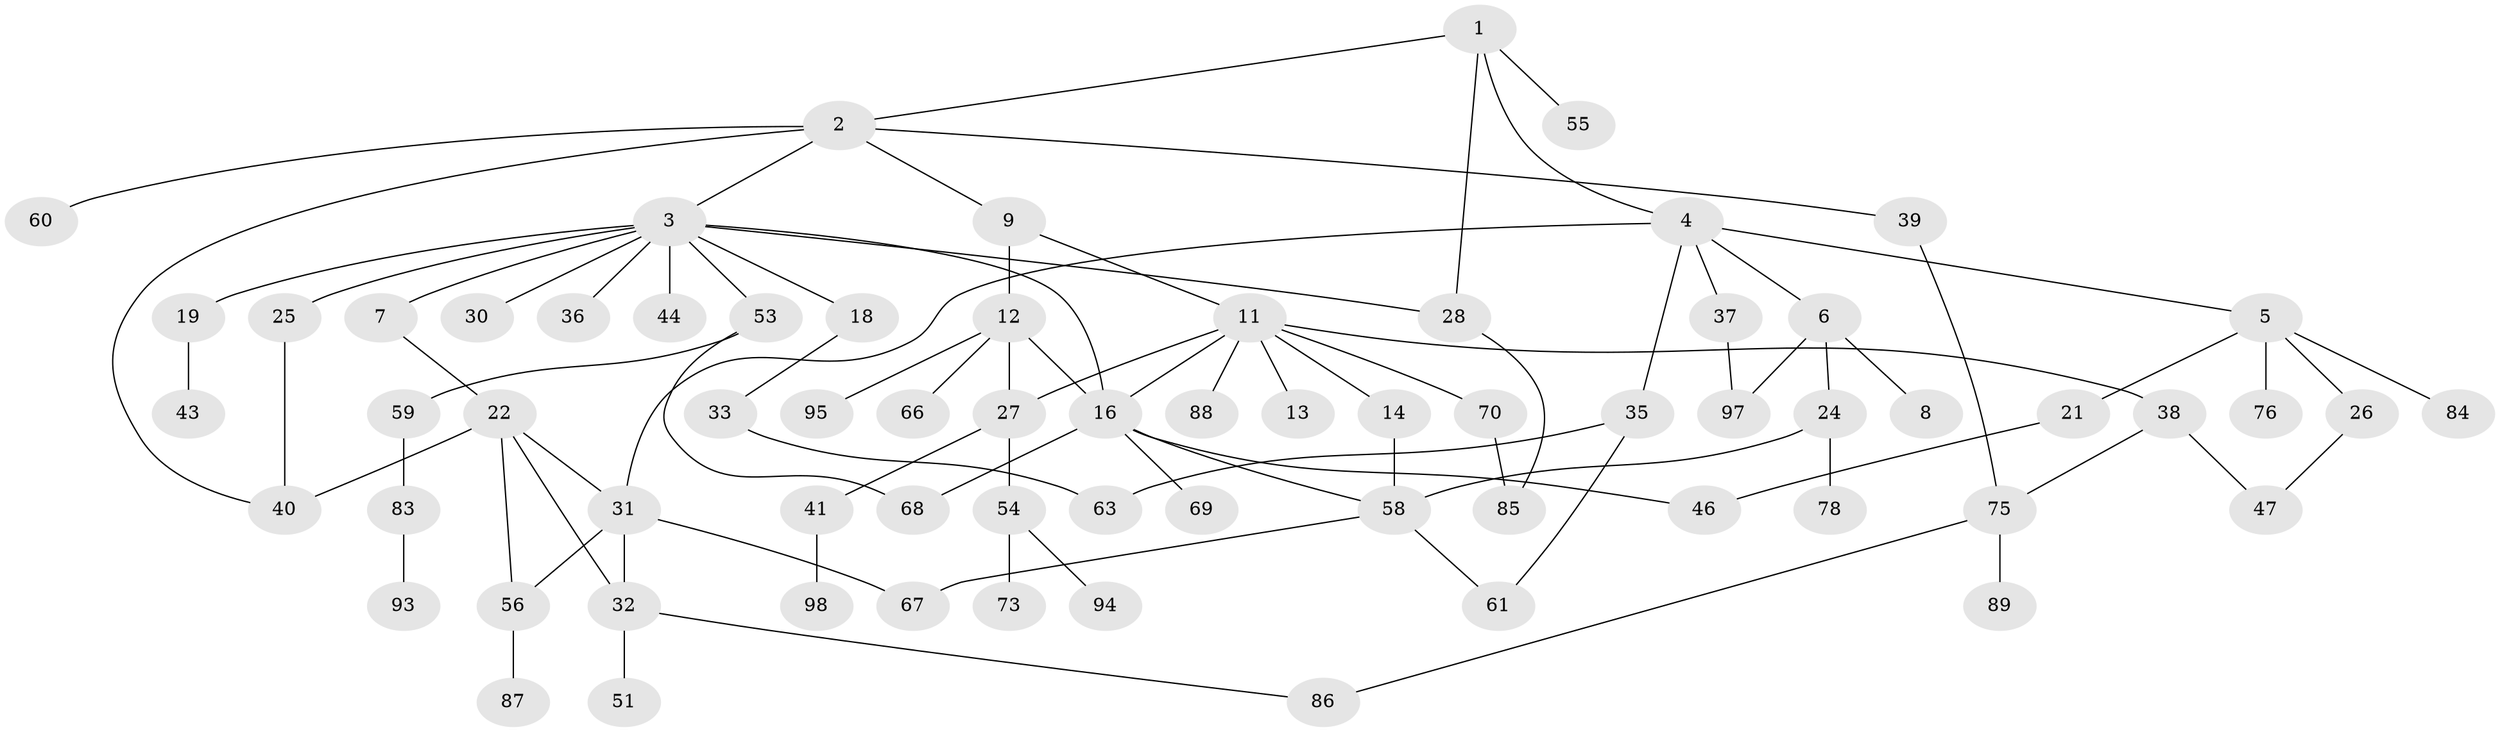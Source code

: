 // Generated by graph-tools (version 1.1) at 2025/23/03/03/25 07:23:35]
// undirected, 69 vertices, 89 edges
graph export_dot {
graph [start="1"]
  node [color=gray90,style=filled];
  1 [super="+80"];
  2 [super="+50"];
  3 [super="+10"];
  4 [super="+17"];
  5 [super="+15"];
  6 [super="+23"];
  7 [super="+42"];
  8;
  9;
  11 [super="+20"];
  12 [super="+74"];
  13;
  14;
  16 [super="+62"];
  18;
  19;
  21;
  22 [super="+72"];
  24 [super="+29"];
  25;
  26;
  27 [super="+34"];
  28;
  30;
  31 [super="+64"];
  32 [super="+96"];
  33 [super="+65"];
  35;
  36;
  37 [super="+45"];
  38 [super="+52"];
  39 [super="+79"];
  40;
  41;
  43 [super="+49"];
  44;
  46;
  47 [super="+48"];
  51;
  53 [super="+57"];
  54 [super="+92"];
  55;
  56 [super="+81"];
  58 [super="+71"];
  59;
  60;
  61 [super="+91"];
  63;
  66;
  67;
  68 [super="+82"];
  69;
  70 [super="+90"];
  73;
  75 [super="+77"];
  76;
  78;
  83;
  84;
  85;
  86;
  87;
  88;
  89;
  93;
  94;
  95;
  97;
  98;
  1 -- 2;
  1 -- 4;
  1 -- 55;
  1 -- 28;
  2 -- 3;
  2 -- 9;
  2 -- 39;
  2 -- 40;
  2 -- 60;
  3 -- 7;
  3 -- 16;
  3 -- 19;
  3 -- 25;
  3 -- 28;
  3 -- 30;
  3 -- 44;
  3 -- 53;
  3 -- 18;
  3 -- 36;
  4 -- 5;
  4 -- 6;
  4 -- 37;
  4 -- 35;
  4 -- 31;
  5 -- 26;
  5 -- 76;
  5 -- 21;
  5 -- 84;
  6 -- 8;
  6 -- 24;
  6 -- 97;
  7 -- 22;
  9 -- 11;
  9 -- 12;
  11 -- 13;
  11 -- 14;
  11 -- 38;
  11 -- 88;
  11 -- 27;
  11 -- 70;
  11 -- 16;
  12 -- 66;
  12 -- 95;
  12 -- 16;
  12 -- 27;
  14 -- 58;
  16 -- 46;
  16 -- 68;
  16 -- 69;
  16 -- 58;
  18 -- 33;
  19 -- 43;
  21 -- 46;
  22 -- 32;
  22 -- 40;
  22 -- 56;
  22 -- 31;
  24 -- 78;
  24 -- 58;
  25 -- 40;
  26 -- 47;
  27 -- 41;
  27 -- 54;
  28 -- 85;
  31 -- 32;
  31 -- 56;
  31 -- 67;
  32 -- 51;
  32 -- 86;
  33 -- 63;
  35 -- 61;
  35 -- 63;
  37 -- 97;
  38 -- 75;
  38 -- 47;
  39 -- 75;
  41 -- 98;
  53 -- 68;
  53 -- 59;
  54 -- 73;
  54 -- 94;
  56 -- 87;
  58 -- 67;
  58 -- 61;
  59 -- 83;
  70 -- 85;
  75 -- 86;
  75 -- 89;
  83 -- 93;
}
